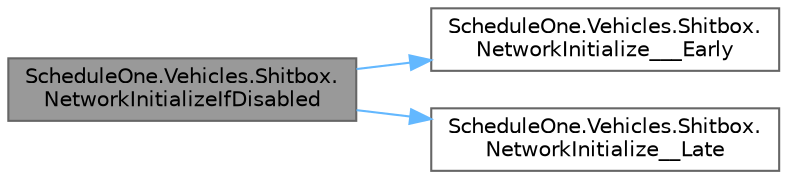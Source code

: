 digraph "ScheduleOne.Vehicles.Shitbox.NetworkInitializeIfDisabled"
{
 // LATEX_PDF_SIZE
  bgcolor="transparent";
  edge [fontname=Helvetica,fontsize=10,labelfontname=Helvetica,labelfontsize=10];
  node [fontname=Helvetica,fontsize=10,shape=box,height=0.2,width=0.4];
  rankdir="LR";
  Node1 [id="Node000001",label="ScheduleOne.Vehicles.Shitbox.\lNetworkInitializeIfDisabled",height=0.2,width=0.4,color="gray40", fillcolor="grey60", style="filled", fontcolor="black",tooltip=" "];
  Node1 -> Node2 [id="edge1_Node000001_Node000002",color="steelblue1",style="solid",tooltip=" "];
  Node2 [id="Node000002",label="ScheduleOne.Vehicles.Shitbox.\lNetworkInitialize___Early",height=0.2,width=0.4,color="grey40", fillcolor="white", style="filled",URL="$class_schedule_one_1_1_vehicles_1_1_shitbox.html#a033fe693ea94811f57424d42f28bbb2c",tooltip=" "];
  Node1 -> Node3 [id="edge2_Node000001_Node000003",color="steelblue1",style="solid",tooltip=" "];
  Node3 [id="Node000003",label="ScheduleOne.Vehicles.Shitbox.\lNetworkInitialize__Late",height=0.2,width=0.4,color="grey40", fillcolor="white", style="filled",URL="$class_schedule_one_1_1_vehicles_1_1_shitbox.html#ad986ca0e4a9e1dc1330ef1c9ea9f4c84",tooltip=" "];
}
